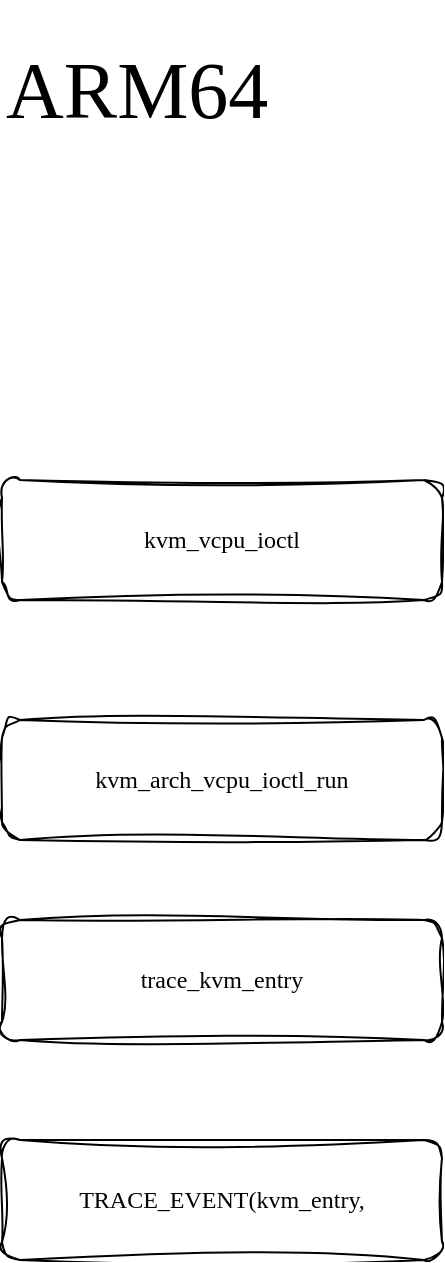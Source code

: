 <mxfile version="24.6.3" type="github">
  <diagram name="第 1 页" id="_nb8rTLpBzsylu5gbivW">
    <mxGraphModel dx="1434" dy="761" grid="1" gridSize="10" guides="1" tooltips="1" connect="1" arrows="1" fold="1" page="1" pageScale="1" pageWidth="827" pageHeight="1169" math="0" shadow="0">
      <root>
        <mxCell id="0" />
        <mxCell id="1" parent="0" />
        <mxCell id="QqPokUQeXfg9BLI1vx3y-1" value="TRACE_EVENT(kvm_entry," style="rounded=1;whiteSpace=wrap;html=1;sketch=1;curveFitting=1;jiggle=2;fontFamily=Comic Sans MS;" parent="1" vertex="1">
          <mxGeometry x="200" y="860" width="220" height="60" as="geometry" />
        </mxCell>
        <mxCell id="QqPokUQeXfg9BLI1vx3y-2" value="&lt;font style=&quot;font-size: 40px;&quot;&gt;ARM64&lt;/font&gt;" style="text;html=1;align=left;verticalAlign=middle;whiteSpace=wrap;rounded=0;sketch=1;curveFitting=1;jiggle=2;fontFamily=Comic Sans MS;" parent="1" vertex="1">
          <mxGeometry x="200" y="290" width="190" height="90" as="geometry" />
        </mxCell>
        <mxCell id="QqPokUQeXfg9BLI1vx3y-4" value="trace_kvm_entry" style="rounded=1;whiteSpace=wrap;html=1;sketch=1;curveFitting=1;jiggle=2;fontFamily=Comic Sans MS;" parent="1" vertex="1">
          <mxGeometry x="200" y="750" width="220" height="60" as="geometry" />
        </mxCell>
        <mxCell id="QqPokUQeXfg9BLI1vx3y-5" value="kvm_arch_vcpu_ioctl_run" style="rounded=1;whiteSpace=wrap;html=1;sketch=1;curveFitting=1;jiggle=2;fontFamily=Comic Sans MS;" parent="1" vertex="1">
          <mxGeometry x="200" y="650" width="220" height="60" as="geometry" />
        </mxCell>
        <mxCell id="QqPokUQeXfg9BLI1vx3y-6" value="kvm_vcpu_ioctl" style="rounded=1;whiteSpace=wrap;html=1;sketch=1;curveFitting=1;jiggle=2;fontFamily=Comic Sans MS;" parent="1" vertex="1">
          <mxGeometry x="200" y="530" width="220" height="60" as="geometry" />
        </mxCell>
      </root>
    </mxGraphModel>
  </diagram>
</mxfile>
